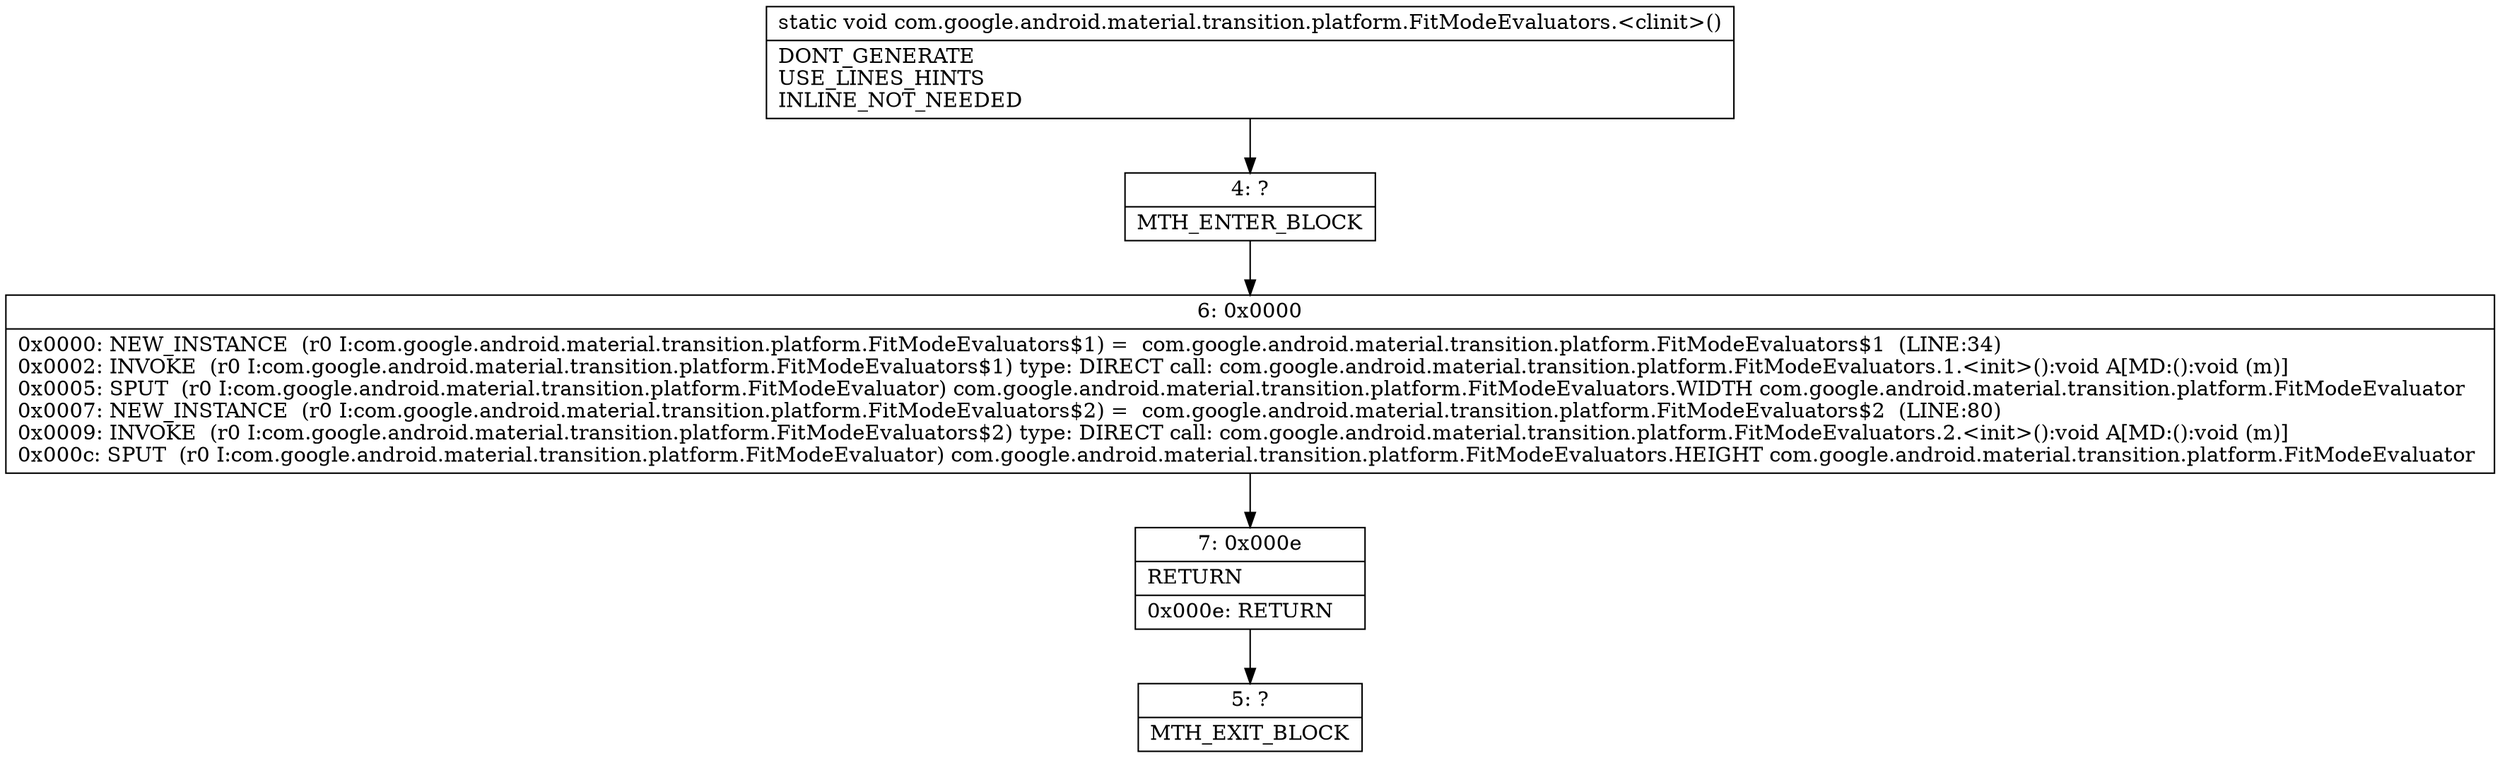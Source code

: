 digraph "CFG forcom.google.android.material.transition.platform.FitModeEvaluators.\<clinit\>()V" {
Node_4 [shape=record,label="{4\:\ ?|MTH_ENTER_BLOCK\l}"];
Node_6 [shape=record,label="{6\:\ 0x0000|0x0000: NEW_INSTANCE  (r0 I:com.google.android.material.transition.platform.FitModeEvaluators$1) =  com.google.android.material.transition.platform.FitModeEvaluators$1  (LINE:34)\l0x0002: INVOKE  (r0 I:com.google.android.material.transition.platform.FitModeEvaluators$1) type: DIRECT call: com.google.android.material.transition.platform.FitModeEvaluators.1.\<init\>():void A[MD:():void (m)]\l0x0005: SPUT  (r0 I:com.google.android.material.transition.platform.FitModeEvaluator) com.google.android.material.transition.platform.FitModeEvaluators.WIDTH com.google.android.material.transition.platform.FitModeEvaluator \l0x0007: NEW_INSTANCE  (r0 I:com.google.android.material.transition.platform.FitModeEvaluators$2) =  com.google.android.material.transition.platform.FitModeEvaluators$2  (LINE:80)\l0x0009: INVOKE  (r0 I:com.google.android.material.transition.platform.FitModeEvaluators$2) type: DIRECT call: com.google.android.material.transition.platform.FitModeEvaluators.2.\<init\>():void A[MD:():void (m)]\l0x000c: SPUT  (r0 I:com.google.android.material.transition.platform.FitModeEvaluator) com.google.android.material.transition.platform.FitModeEvaluators.HEIGHT com.google.android.material.transition.platform.FitModeEvaluator \l}"];
Node_7 [shape=record,label="{7\:\ 0x000e|RETURN\l|0x000e: RETURN   \l}"];
Node_5 [shape=record,label="{5\:\ ?|MTH_EXIT_BLOCK\l}"];
MethodNode[shape=record,label="{static void com.google.android.material.transition.platform.FitModeEvaluators.\<clinit\>()  | DONT_GENERATE\lUSE_LINES_HINTS\lINLINE_NOT_NEEDED\l}"];
MethodNode -> Node_4;Node_4 -> Node_6;
Node_6 -> Node_7;
Node_7 -> Node_5;
}

